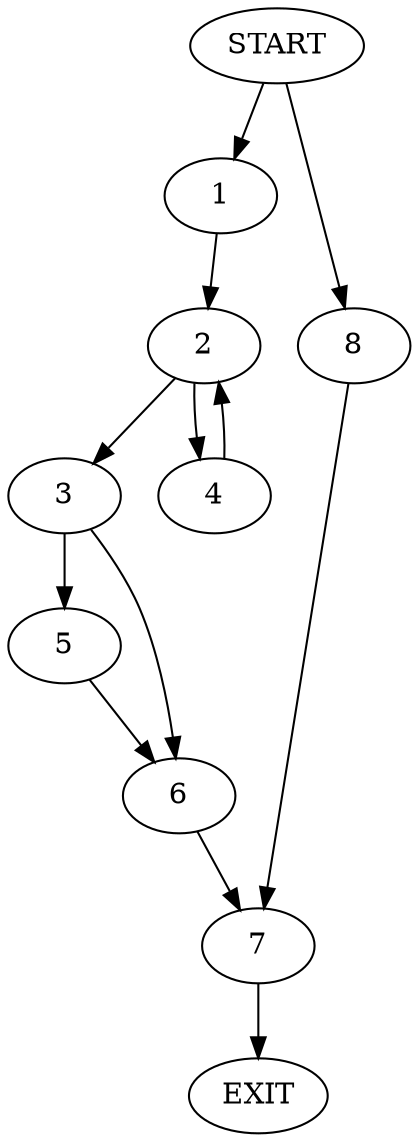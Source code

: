 digraph {
0 [label="START"]
9 [label="EXIT"]
0 -> 1
1 -> 2
2 -> 3
2 -> 4
4 -> 2
3 -> 5
3 -> 6
5 -> 6
6 -> 7
7 -> 9
0 -> 8
8 -> 7
}

